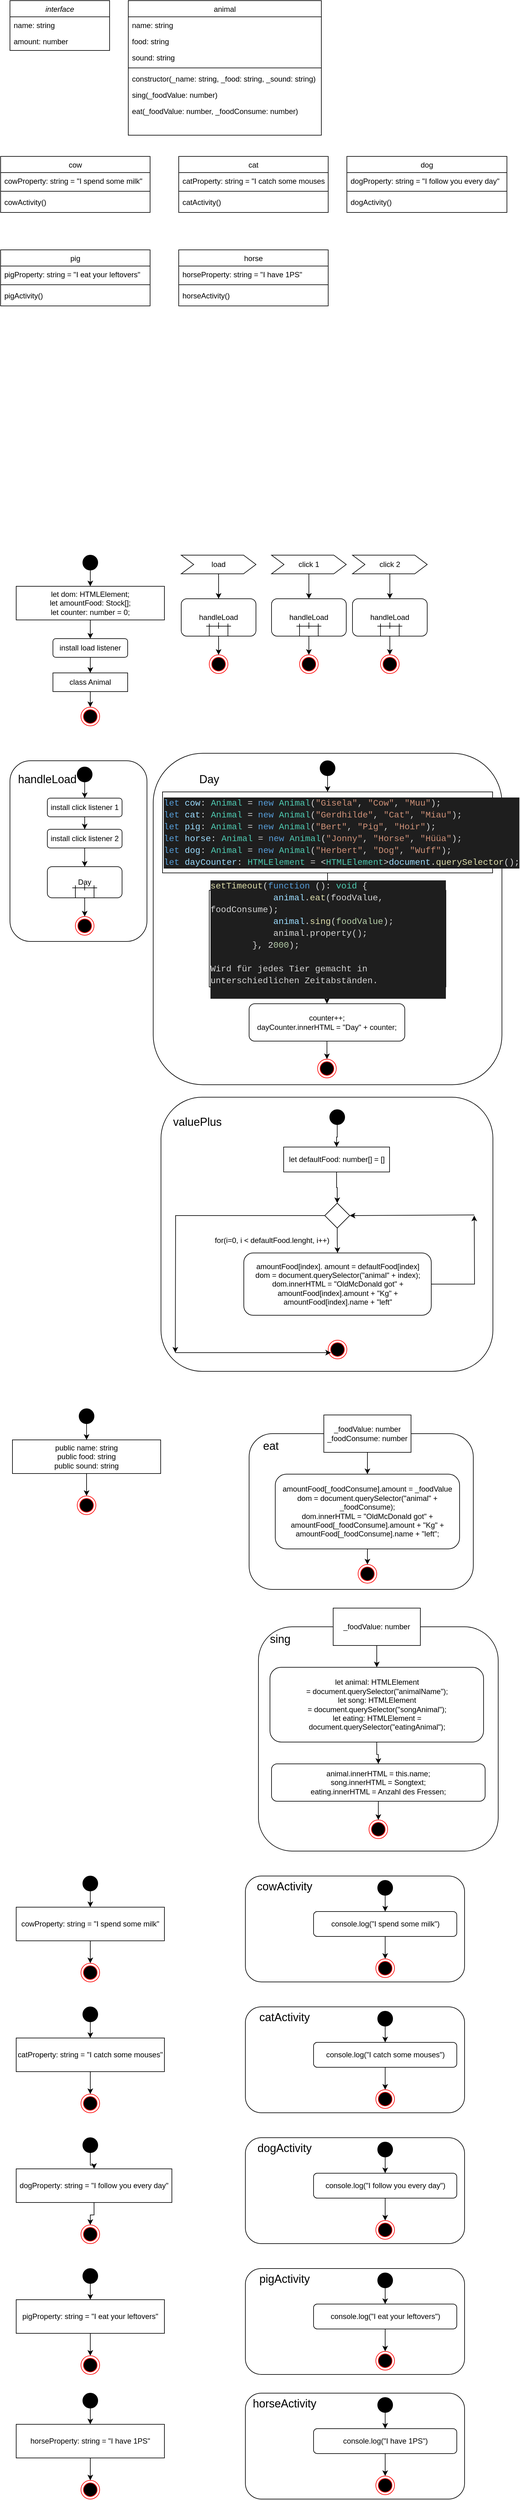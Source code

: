 <mxfile version="14.7.0" type="github">
  <diagram id="C5RBs43oDa-KdzZeNtuy" name="Page-1">
    <mxGraphModel dx="1449" dy="663" grid="1" gridSize="10" guides="1" tooltips="1" connect="1" arrows="1" fold="1" page="1" pageScale="1" pageWidth="827" pageHeight="1169" math="0" shadow="0">
      <root>
        <mxCell id="WIyWlLk6GJQsqaUBKTNV-0" />
        <mxCell id="WIyWlLk6GJQsqaUBKTNV-1" parent="WIyWlLk6GJQsqaUBKTNV-0" />
        <mxCell id="zkfFHV4jXpPFQw0GAbJ--0" value="interface" style="swimlane;fontStyle=2;align=center;verticalAlign=top;childLayout=stackLayout;horizontal=1;startSize=26;horizontalStack=0;resizeParent=1;resizeLast=0;collapsible=1;marginBottom=0;rounded=0;shadow=0;strokeWidth=1;" parent="WIyWlLk6GJQsqaUBKTNV-1" vertex="1">
          <mxGeometry x="20" y="20" width="160" height="80" as="geometry">
            <mxRectangle x="230" y="140" width="160" height="26" as="alternateBounds" />
          </mxGeometry>
        </mxCell>
        <mxCell id="zkfFHV4jXpPFQw0GAbJ--1" value="name: string" style="text;align=left;verticalAlign=top;spacingLeft=4;spacingRight=4;overflow=hidden;rotatable=0;points=[[0,0.5],[1,0.5]];portConstraint=eastwest;" parent="zkfFHV4jXpPFQw0GAbJ--0" vertex="1">
          <mxGeometry y="26" width="160" height="26" as="geometry" />
        </mxCell>
        <mxCell id="zkfFHV4jXpPFQw0GAbJ--2" value="amount: number" style="text;align=left;verticalAlign=top;spacingLeft=4;spacingRight=4;overflow=hidden;rotatable=0;points=[[0,0.5],[1,0.5]];portConstraint=eastwest;rounded=0;shadow=0;html=0;" parent="zkfFHV4jXpPFQw0GAbJ--0" vertex="1">
          <mxGeometry y="52" width="160" height="26" as="geometry" />
        </mxCell>
        <mxCell id="zkfFHV4jXpPFQw0GAbJ--17" value="animal" style="swimlane;fontStyle=0;align=center;verticalAlign=top;childLayout=stackLayout;horizontal=1;startSize=26;horizontalStack=0;resizeParent=1;resizeLast=0;collapsible=1;marginBottom=0;rounded=0;shadow=0;strokeWidth=1;" parent="WIyWlLk6GJQsqaUBKTNV-1" vertex="1">
          <mxGeometry x="210" y="20" width="310" height="216" as="geometry">
            <mxRectangle x="550" y="140" width="160" height="26" as="alternateBounds" />
          </mxGeometry>
        </mxCell>
        <mxCell id="zkfFHV4jXpPFQw0GAbJ--18" value="name: string" style="text;align=left;verticalAlign=top;spacingLeft=4;spacingRight=4;overflow=hidden;rotatable=0;points=[[0,0.5],[1,0.5]];portConstraint=eastwest;" parent="zkfFHV4jXpPFQw0GAbJ--17" vertex="1">
          <mxGeometry y="26" width="310" height="26" as="geometry" />
        </mxCell>
        <mxCell id="zkfFHV4jXpPFQw0GAbJ--19" value="food: string" style="text;align=left;verticalAlign=top;spacingLeft=4;spacingRight=4;overflow=hidden;rotatable=0;points=[[0,0.5],[1,0.5]];portConstraint=eastwest;rounded=0;shadow=0;html=0;" parent="zkfFHV4jXpPFQw0GAbJ--17" vertex="1">
          <mxGeometry y="52" width="310" height="26" as="geometry" />
        </mxCell>
        <mxCell id="zkfFHV4jXpPFQw0GAbJ--20" value="sound: string" style="text;align=left;verticalAlign=top;spacingLeft=4;spacingRight=4;overflow=hidden;rotatable=0;points=[[0,0.5],[1,0.5]];portConstraint=eastwest;rounded=0;shadow=0;html=0;" parent="zkfFHV4jXpPFQw0GAbJ--17" vertex="1">
          <mxGeometry y="78" width="310" height="26" as="geometry" />
        </mxCell>
        <mxCell id="zkfFHV4jXpPFQw0GAbJ--23" value="" style="line;html=1;strokeWidth=1;align=left;verticalAlign=middle;spacingTop=-1;spacingLeft=3;spacingRight=3;rotatable=0;labelPosition=right;points=[];portConstraint=eastwest;" parent="zkfFHV4jXpPFQw0GAbJ--17" vertex="1">
          <mxGeometry y="104" width="310" height="8" as="geometry" />
        </mxCell>
        <mxCell id="zkfFHV4jXpPFQw0GAbJ--24" value="constructor(_name: string, _food: string, _sound: string)" style="text;align=left;verticalAlign=top;spacingLeft=4;spacingRight=4;overflow=hidden;rotatable=0;points=[[0,0.5],[1,0.5]];portConstraint=eastwest;" parent="zkfFHV4jXpPFQw0GAbJ--17" vertex="1">
          <mxGeometry y="112" width="310" height="26" as="geometry" />
        </mxCell>
        <mxCell id="zkfFHV4jXpPFQw0GAbJ--25" value="sing(_foodValue: number)" style="text;align=left;verticalAlign=top;spacingLeft=4;spacingRight=4;overflow=hidden;rotatable=0;points=[[0,0.5],[1,0.5]];portConstraint=eastwest;" parent="zkfFHV4jXpPFQw0GAbJ--17" vertex="1">
          <mxGeometry y="138" width="310" height="26" as="geometry" />
        </mxCell>
        <mxCell id="T4zsYafHRAHOymSspzd6-0" value="eat(_foodValue: number, _foodConsume: number)" style="text;align=left;verticalAlign=top;spacingLeft=4;spacingRight=4;overflow=hidden;rotatable=0;points=[[0,0.5],[1,0.5]];portConstraint=eastwest;" parent="zkfFHV4jXpPFQw0GAbJ--17" vertex="1">
          <mxGeometry y="164" width="310" height="26" as="geometry" />
        </mxCell>
        <mxCell id="T4zsYafHRAHOymSspzd6-4" value="" style="edgeStyle=orthogonalEdgeStyle;rounded=0;orthogonalLoop=1;jettySize=auto;html=1;" parent="WIyWlLk6GJQsqaUBKTNV-1" source="T4zsYafHRAHOymSspzd6-2" target="T4zsYafHRAHOymSspzd6-3" edge="1">
          <mxGeometry relative="1" as="geometry" />
        </mxCell>
        <mxCell id="T4zsYafHRAHOymSspzd6-2" value="" style="ellipse;whiteSpace=wrap;html=1;aspect=fixed;fillColor=#000000;" parent="WIyWlLk6GJQsqaUBKTNV-1" vertex="1">
          <mxGeometry x="137" y="910" width="24" height="24" as="geometry" />
        </mxCell>
        <mxCell id="T4zsYafHRAHOymSspzd6-6" style="edgeStyle=orthogonalEdgeStyle;rounded=0;orthogonalLoop=1;jettySize=auto;html=1;entryX=0.5;entryY=0;entryDx=0;entryDy=0;" parent="WIyWlLk6GJQsqaUBKTNV-1" source="T4zsYafHRAHOymSspzd6-3" target="T4zsYafHRAHOymSspzd6-5" edge="1">
          <mxGeometry relative="1" as="geometry" />
        </mxCell>
        <mxCell id="T4zsYafHRAHOymSspzd6-3" value="let dom: HTMLElement;&lt;br&gt;let amountFood: Stock[];&lt;br&gt;let counter: number = 0;" style="whiteSpace=wrap;html=1;fillColor=#FFFFFF;" parent="WIyWlLk6GJQsqaUBKTNV-1" vertex="1">
          <mxGeometry x="30" y="960" width="238" height="54" as="geometry" />
        </mxCell>
        <mxCell id="T4zsYafHRAHOymSspzd6-8" style="edgeStyle=orthogonalEdgeStyle;rounded=0;orthogonalLoop=1;jettySize=auto;html=1;" parent="WIyWlLk6GJQsqaUBKTNV-1" source="T4zsYafHRAHOymSspzd6-5" target="T4zsYafHRAHOymSspzd6-7" edge="1">
          <mxGeometry relative="1" as="geometry" />
        </mxCell>
        <mxCell id="T4zsYafHRAHOymSspzd6-5" value="install load listener" style="rounded=1;whiteSpace=wrap;html=1;fillColor=#FFFFFF;" parent="WIyWlLk6GJQsqaUBKTNV-1" vertex="1">
          <mxGeometry x="89" y="1044" width="120" height="30" as="geometry" />
        </mxCell>
        <mxCell id="T4zsYafHRAHOymSspzd6-39" style="edgeStyle=orthogonalEdgeStyle;rounded=0;orthogonalLoop=1;jettySize=auto;html=1;entryX=0.5;entryY=0;entryDx=0;entryDy=0;" parent="WIyWlLk6GJQsqaUBKTNV-1" source="T4zsYafHRAHOymSspzd6-7" target="T4zsYafHRAHOymSspzd6-38" edge="1">
          <mxGeometry relative="1" as="geometry" />
        </mxCell>
        <mxCell id="T4zsYafHRAHOymSspzd6-7" value="class Animal" style="rounded=0;whiteSpace=wrap;html=1;fillColor=#FFFFFF;" parent="WIyWlLk6GJQsqaUBKTNV-1" vertex="1">
          <mxGeometry x="89" y="1099" width="120" height="30" as="geometry" />
        </mxCell>
        <mxCell id="T4zsYafHRAHOymSspzd6-19" style="edgeStyle=orthogonalEdgeStyle;rounded=0;orthogonalLoop=1;jettySize=auto;html=1;entryX=0.5;entryY=0;entryDx=0;entryDy=0;" parent="WIyWlLk6GJQsqaUBKTNV-1" source="T4zsYafHRAHOymSspzd6-9" target="T4zsYafHRAHOymSspzd6-12" edge="1">
          <mxGeometry relative="1" as="geometry" />
        </mxCell>
        <mxCell id="T4zsYafHRAHOymSspzd6-9" value="load" style="shape=step;perimeter=stepPerimeter;whiteSpace=wrap;html=1;fixedSize=1;fillColor=#FFFFFF;" parent="WIyWlLk6GJQsqaUBKTNV-1" vertex="1">
          <mxGeometry x="295" y="910" width="120" height="30" as="geometry" />
        </mxCell>
        <mxCell id="T4zsYafHRAHOymSspzd6-36" style="edgeStyle=orthogonalEdgeStyle;rounded=0;orthogonalLoop=1;jettySize=auto;html=1;" parent="WIyWlLk6GJQsqaUBKTNV-1" source="T4zsYafHRAHOymSspzd6-10" target="T4zsYafHRAHOymSspzd6-23" edge="1">
          <mxGeometry relative="1" as="geometry" />
        </mxCell>
        <mxCell id="T4zsYafHRAHOymSspzd6-10" value="click 1" style="shape=step;perimeter=stepPerimeter;whiteSpace=wrap;html=1;fixedSize=1;fillColor=#FFFFFF;" parent="WIyWlLk6GJQsqaUBKTNV-1" vertex="1">
          <mxGeometry x="440" y="910" width="120" height="30" as="geometry" />
        </mxCell>
        <mxCell id="T4zsYafHRAHOymSspzd6-37" style="edgeStyle=orthogonalEdgeStyle;rounded=0;orthogonalLoop=1;jettySize=auto;html=1;entryX=0.5;entryY=0;entryDx=0;entryDy=0;" parent="WIyWlLk6GJQsqaUBKTNV-1" source="T4zsYafHRAHOymSspzd6-11" target="T4zsYafHRAHOymSspzd6-30" edge="1">
          <mxGeometry relative="1" as="geometry" />
        </mxCell>
        <mxCell id="T4zsYafHRAHOymSspzd6-11" value="click 2" style="shape=step;perimeter=stepPerimeter;whiteSpace=wrap;html=1;fixedSize=1;fillColor=#FFFFFF;" parent="WIyWlLk6GJQsqaUBKTNV-1" vertex="1">
          <mxGeometry x="570" y="910" width="120" height="30" as="geometry" />
        </mxCell>
        <mxCell id="T4zsYafHRAHOymSspzd6-21" style="edgeStyle=orthogonalEdgeStyle;rounded=0;orthogonalLoop=1;jettySize=auto;html=1;entryX=0.5;entryY=0;entryDx=0;entryDy=0;" parent="WIyWlLk6GJQsqaUBKTNV-1" source="T4zsYafHRAHOymSspzd6-12" target="T4zsYafHRAHOymSspzd6-20" edge="1">
          <mxGeometry relative="1" as="geometry" />
        </mxCell>
        <mxCell id="T4zsYafHRAHOymSspzd6-12" value="handleLoad&lt;br&gt;" style="rounded=1;whiteSpace=wrap;html=1;fillColor=#FFFFFF;" parent="WIyWlLk6GJQsqaUBKTNV-1" vertex="1">
          <mxGeometry x="295" y="980" width="120" height="60" as="geometry" />
        </mxCell>
        <mxCell id="T4zsYafHRAHOymSspzd6-13" value="" style="line;strokeWidth=1;fillColor=none;align=left;verticalAlign=middle;spacingTop=-1;spacingLeft=3;spacingRight=3;rotatable=0;labelPosition=right;points=[];portConstraint=eastwest;flipH=1;" parent="WIyWlLk6GJQsqaUBKTNV-1" vertex="1">
          <mxGeometry x="335" y="1020" width="40" height="8" as="geometry" />
        </mxCell>
        <mxCell id="T4zsYafHRAHOymSspzd6-16" value="" style="line;strokeWidth=1;fillColor=none;align=left;verticalAlign=middle;spacingTop=-1;spacingLeft=3;spacingRight=3;rotatable=0;labelPosition=right;points=[];portConstraint=eastwest;direction=south;" parent="WIyWlLk6GJQsqaUBKTNV-1" vertex="1">
          <mxGeometry x="347.5" y="1018" width="15" height="10" as="geometry" />
        </mxCell>
        <mxCell id="T4zsYafHRAHOymSspzd6-17" value="" style="line;strokeWidth=1;fillColor=none;align=left;verticalAlign=middle;spacingTop=-1;spacingLeft=3;spacingRight=3;rotatable=0;labelPosition=right;points=[];portConstraint=eastwest;direction=south;" parent="WIyWlLk6GJQsqaUBKTNV-1" vertex="1">
          <mxGeometry x="335" y="1020" width="10" height="20" as="geometry" />
        </mxCell>
        <mxCell id="T4zsYafHRAHOymSspzd6-18" value="" style="line;strokeWidth=1;fillColor=none;align=left;verticalAlign=middle;spacingTop=-1;spacingLeft=3;spacingRight=3;rotatable=0;labelPosition=right;points=[];portConstraint=eastwest;direction=south;" parent="WIyWlLk6GJQsqaUBKTNV-1" vertex="1">
          <mxGeometry x="365" y="1020" width="10" height="20" as="geometry" />
        </mxCell>
        <mxCell id="T4zsYafHRAHOymSspzd6-20" value="" style="ellipse;html=1;shape=endState;fillColor=#000000;strokeColor=#ff0000;" parent="WIyWlLk6GJQsqaUBKTNV-1" vertex="1">
          <mxGeometry x="340" y="1070" width="30" height="30" as="geometry" />
        </mxCell>
        <mxCell id="T4zsYafHRAHOymSspzd6-22" style="edgeStyle=orthogonalEdgeStyle;rounded=0;orthogonalLoop=1;jettySize=auto;html=1;entryX=0.5;entryY=0;entryDx=0;entryDy=0;" parent="WIyWlLk6GJQsqaUBKTNV-1" source="T4zsYafHRAHOymSspzd6-23" target="T4zsYafHRAHOymSspzd6-28" edge="1">
          <mxGeometry relative="1" as="geometry" />
        </mxCell>
        <mxCell id="T4zsYafHRAHOymSspzd6-23" value="handleLoad&lt;br&gt;" style="rounded=1;whiteSpace=wrap;html=1;fillColor=#FFFFFF;" parent="WIyWlLk6GJQsqaUBKTNV-1" vertex="1">
          <mxGeometry x="440" y="980" width="120" height="60" as="geometry" />
        </mxCell>
        <mxCell id="T4zsYafHRAHOymSspzd6-24" value="" style="line;strokeWidth=1;fillColor=none;align=left;verticalAlign=middle;spacingTop=-1;spacingLeft=3;spacingRight=3;rotatable=0;labelPosition=right;points=[];portConstraint=eastwest;flipH=1;" parent="WIyWlLk6GJQsqaUBKTNV-1" vertex="1">
          <mxGeometry x="480" y="1020" width="40" height="8" as="geometry" />
        </mxCell>
        <mxCell id="T4zsYafHRAHOymSspzd6-25" value="" style="line;strokeWidth=1;fillColor=none;align=left;verticalAlign=middle;spacingTop=-1;spacingLeft=3;spacingRight=3;rotatable=0;labelPosition=right;points=[];portConstraint=eastwest;direction=south;" parent="WIyWlLk6GJQsqaUBKTNV-1" vertex="1">
          <mxGeometry x="492.5" y="1018" width="15" height="10" as="geometry" />
        </mxCell>
        <mxCell id="T4zsYafHRAHOymSspzd6-26" value="" style="line;strokeWidth=1;fillColor=none;align=left;verticalAlign=middle;spacingTop=-1;spacingLeft=3;spacingRight=3;rotatable=0;labelPosition=right;points=[];portConstraint=eastwest;direction=south;" parent="WIyWlLk6GJQsqaUBKTNV-1" vertex="1">
          <mxGeometry x="480" y="1020" width="10" height="20" as="geometry" />
        </mxCell>
        <mxCell id="T4zsYafHRAHOymSspzd6-27" value="" style="line;strokeWidth=1;fillColor=none;align=left;verticalAlign=middle;spacingTop=-1;spacingLeft=3;spacingRight=3;rotatable=0;labelPosition=right;points=[];portConstraint=eastwest;direction=south;" parent="WIyWlLk6GJQsqaUBKTNV-1" vertex="1">
          <mxGeometry x="510" y="1020" width="10" height="20" as="geometry" />
        </mxCell>
        <mxCell id="T4zsYafHRAHOymSspzd6-28" value="" style="ellipse;html=1;shape=endState;fillColor=#000000;strokeColor=#ff0000;" parent="WIyWlLk6GJQsqaUBKTNV-1" vertex="1">
          <mxGeometry x="485" y="1070" width="30" height="30" as="geometry" />
        </mxCell>
        <mxCell id="T4zsYafHRAHOymSspzd6-29" style="edgeStyle=orthogonalEdgeStyle;rounded=0;orthogonalLoop=1;jettySize=auto;html=1;entryX=0.5;entryY=0;entryDx=0;entryDy=0;" parent="WIyWlLk6GJQsqaUBKTNV-1" source="T4zsYafHRAHOymSspzd6-30" target="T4zsYafHRAHOymSspzd6-35" edge="1">
          <mxGeometry relative="1" as="geometry" />
        </mxCell>
        <mxCell id="T4zsYafHRAHOymSspzd6-30" value="handleLoad&lt;br&gt;" style="rounded=1;whiteSpace=wrap;html=1;fillColor=#FFFFFF;" parent="WIyWlLk6GJQsqaUBKTNV-1" vertex="1">
          <mxGeometry x="570" y="980" width="120" height="60" as="geometry" />
        </mxCell>
        <mxCell id="T4zsYafHRAHOymSspzd6-31" value="" style="line;strokeWidth=1;fillColor=none;align=left;verticalAlign=middle;spacingTop=-1;spacingLeft=3;spacingRight=3;rotatable=0;labelPosition=right;points=[];portConstraint=eastwest;flipH=1;" parent="WIyWlLk6GJQsqaUBKTNV-1" vertex="1">
          <mxGeometry x="610" y="1020" width="40" height="8" as="geometry" />
        </mxCell>
        <mxCell id="T4zsYafHRAHOymSspzd6-32" value="" style="line;strokeWidth=1;fillColor=none;align=left;verticalAlign=middle;spacingTop=-1;spacingLeft=3;spacingRight=3;rotatable=0;labelPosition=right;points=[];portConstraint=eastwest;direction=south;" parent="WIyWlLk6GJQsqaUBKTNV-1" vertex="1">
          <mxGeometry x="622.5" y="1018" width="15" height="10" as="geometry" />
        </mxCell>
        <mxCell id="T4zsYafHRAHOymSspzd6-33" value="" style="line;strokeWidth=1;fillColor=none;align=left;verticalAlign=middle;spacingTop=-1;spacingLeft=3;spacingRight=3;rotatable=0;labelPosition=right;points=[];portConstraint=eastwest;direction=south;" parent="WIyWlLk6GJQsqaUBKTNV-1" vertex="1">
          <mxGeometry x="610" y="1020" width="10" height="20" as="geometry" />
        </mxCell>
        <mxCell id="T4zsYafHRAHOymSspzd6-34" value="" style="line;strokeWidth=1;fillColor=none;align=left;verticalAlign=middle;spacingTop=-1;spacingLeft=3;spacingRight=3;rotatable=0;labelPosition=right;points=[];portConstraint=eastwest;direction=south;" parent="WIyWlLk6GJQsqaUBKTNV-1" vertex="1">
          <mxGeometry x="640" y="1020" width="10" height="20" as="geometry" />
        </mxCell>
        <mxCell id="T4zsYafHRAHOymSspzd6-35" value="" style="ellipse;html=1;shape=endState;fillColor=#000000;strokeColor=#ff0000;" parent="WIyWlLk6GJQsqaUBKTNV-1" vertex="1">
          <mxGeometry x="615" y="1070" width="30" height="30" as="geometry" />
        </mxCell>
        <mxCell id="T4zsYafHRAHOymSspzd6-38" value="" style="ellipse;html=1;shape=endState;fillColor=#000000;strokeColor=#ff0000;" parent="WIyWlLk6GJQsqaUBKTNV-1" vertex="1">
          <mxGeometry x="134" y="1154" width="30" height="30" as="geometry" />
        </mxCell>
        <mxCell id="T4zsYafHRAHOymSspzd6-60" value="" style="rounded=1;whiteSpace=wrap;html=1;fillColor=#FFFFFF;" parent="WIyWlLk6GJQsqaUBKTNV-1" vertex="1">
          <mxGeometry x="20" y="1240" width="220" height="290" as="geometry" />
        </mxCell>
        <mxCell id="T4zsYafHRAHOymSspzd6-61" style="edgeStyle=orthogonalEdgeStyle;rounded=0;orthogonalLoop=1;jettySize=auto;html=1;" parent="WIyWlLk6GJQsqaUBKTNV-1" source="T4zsYafHRAHOymSspzd6-62" target="T4zsYafHRAHOymSspzd6-64" edge="1">
          <mxGeometry relative="1" as="geometry" />
        </mxCell>
        <mxCell id="T4zsYafHRAHOymSspzd6-62" value="" style="ellipse;whiteSpace=wrap;html=1;aspect=fixed;fillColor=#000000;" parent="WIyWlLk6GJQsqaUBKTNV-1" vertex="1">
          <mxGeometry x="128" y="1250" width="24" height="24" as="geometry" />
        </mxCell>
        <mxCell id="T4zsYafHRAHOymSspzd6-63" style="edgeStyle=orthogonalEdgeStyle;rounded=0;orthogonalLoop=1;jettySize=auto;html=1;entryX=0.5;entryY=0;entryDx=0;entryDy=0;" parent="WIyWlLk6GJQsqaUBKTNV-1" source="T4zsYafHRAHOymSspzd6-64" target="T4zsYafHRAHOymSspzd6-67" edge="1">
          <mxGeometry relative="1" as="geometry" />
        </mxCell>
        <mxCell id="T4zsYafHRAHOymSspzd6-64" value="install click listener 1" style="rounded=1;whiteSpace=wrap;html=1;fillColor=#FFFFFF;" parent="WIyWlLk6GJQsqaUBKTNV-1" vertex="1">
          <mxGeometry x="80" y="1300" width="120" height="30" as="geometry" />
        </mxCell>
        <mxCell id="T4zsYafHRAHOymSspzd6-65" value="" style="ellipse;html=1;shape=endState;fillColor=#000000;strokeColor=#ff0000;" parent="WIyWlLk6GJQsqaUBKTNV-1" vertex="1">
          <mxGeometry x="125" y="1490" width="30" height="30" as="geometry" />
        </mxCell>
        <mxCell id="T4zsYafHRAHOymSspzd6-66" style="edgeStyle=orthogonalEdgeStyle;rounded=0;orthogonalLoop=1;jettySize=auto;html=1;entryX=0.5;entryY=0;entryDx=0;entryDy=0;" parent="WIyWlLk6GJQsqaUBKTNV-1" source="T4zsYafHRAHOymSspzd6-67" target="T4zsYafHRAHOymSspzd6-69" edge="1">
          <mxGeometry relative="1" as="geometry" />
        </mxCell>
        <mxCell id="T4zsYafHRAHOymSspzd6-67" value="install click listener 2" style="rounded=1;whiteSpace=wrap;html=1;fillColor=#FFFFFF;" parent="WIyWlLk6GJQsqaUBKTNV-1" vertex="1">
          <mxGeometry x="80" y="1350" width="120" height="30" as="geometry" />
        </mxCell>
        <mxCell id="T4zsYafHRAHOymSspzd6-68" style="edgeStyle=orthogonalEdgeStyle;rounded=0;orthogonalLoop=1;jettySize=auto;html=1;entryX=0.5;entryY=0;entryDx=0;entryDy=0;" parent="WIyWlLk6GJQsqaUBKTNV-1" source="T4zsYafHRAHOymSspzd6-69" target="T4zsYafHRAHOymSspzd6-65" edge="1">
          <mxGeometry relative="1" as="geometry" />
        </mxCell>
        <mxCell id="T4zsYafHRAHOymSspzd6-69" value="Day&lt;br&gt;" style="rounded=1;whiteSpace=wrap;html=1;fillColor=#FFFFFF;" parent="WIyWlLk6GJQsqaUBKTNV-1" vertex="1">
          <mxGeometry x="80" y="1410" width="120" height="50" as="geometry" />
        </mxCell>
        <mxCell id="T4zsYafHRAHOymSspzd6-70" value="" style="line;strokeWidth=1;fillColor=none;align=left;verticalAlign=middle;spacingTop=-1;spacingLeft=3;spacingRight=3;rotatable=0;labelPosition=right;points=[];portConstraint=eastwest;flipH=1;" parent="WIyWlLk6GJQsqaUBKTNV-1" vertex="1">
          <mxGeometry x="120" y="1440" width="40" height="8" as="geometry" />
        </mxCell>
        <mxCell id="T4zsYafHRAHOymSspzd6-71" value="" style="line;strokeWidth=1;fillColor=none;align=left;verticalAlign=middle;spacingTop=-1;spacingLeft=3;spacingRight=3;rotatable=0;labelPosition=right;points=[];portConstraint=eastwest;direction=south;" parent="WIyWlLk6GJQsqaUBKTNV-1" vertex="1">
          <mxGeometry x="132.5" y="1438" width="15" height="10" as="geometry" />
        </mxCell>
        <mxCell id="T4zsYafHRAHOymSspzd6-72" value="" style="line;strokeWidth=1;fillColor=none;align=left;verticalAlign=middle;spacingTop=-1;spacingLeft=3;spacingRight=3;rotatable=0;labelPosition=right;points=[];portConstraint=eastwest;direction=south;" parent="WIyWlLk6GJQsqaUBKTNV-1" vertex="1">
          <mxGeometry x="120" y="1440" width="10" height="20" as="geometry" />
        </mxCell>
        <mxCell id="T4zsYafHRAHOymSspzd6-73" value="" style="line;strokeWidth=1;fillColor=none;align=left;verticalAlign=middle;spacingTop=-1;spacingLeft=3;spacingRight=3;rotatable=0;labelPosition=right;points=[];portConstraint=eastwest;direction=south;" parent="WIyWlLk6GJQsqaUBKTNV-1" vertex="1">
          <mxGeometry x="150" y="1440" width="10" height="20" as="geometry" />
        </mxCell>
        <mxCell id="T4zsYafHRAHOymSspzd6-74" value="&lt;font style=&quot;font-size: 18px&quot;&gt;handleLoad&lt;/font&gt;" style="text;html=1;strokeColor=none;fillColor=none;align=center;verticalAlign=middle;whiteSpace=wrap;rounded=0;" parent="WIyWlLk6GJQsqaUBKTNV-1" vertex="1">
          <mxGeometry x="40" y="1260" width="80" height="20" as="geometry" />
        </mxCell>
        <mxCell id="T4zsYafHRAHOymSspzd6-75" value="" style="rounded=1;whiteSpace=wrap;html=1;fillColor=#FFFFFF;" parent="WIyWlLk6GJQsqaUBKTNV-1" vertex="1">
          <mxGeometry x="250" y="1228" width="560" height="532" as="geometry" />
        </mxCell>
        <mxCell id="T4zsYafHRAHOymSspzd6-76" style="edgeStyle=orthogonalEdgeStyle;rounded=0;orthogonalLoop=1;jettySize=auto;html=1;" parent="WIyWlLk6GJQsqaUBKTNV-1" source="T4zsYafHRAHOymSspzd6-77" edge="1">
          <mxGeometry relative="1" as="geometry">
            <mxPoint x="530" y="1290" as="targetPoint" />
          </mxGeometry>
        </mxCell>
        <mxCell id="T4zsYafHRAHOymSspzd6-77" value="" style="ellipse;whiteSpace=wrap;html=1;aspect=fixed;fillColor=#000000;" parent="WIyWlLk6GJQsqaUBKTNV-1" vertex="1">
          <mxGeometry x="518" y="1240" width="24" height="24" as="geometry" />
        </mxCell>
        <mxCell id="T4zsYafHRAHOymSspzd6-80" value="" style="ellipse;html=1;shape=endState;fillColor=#000000;strokeColor=#ff0000;" parent="WIyWlLk6GJQsqaUBKTNV-1" vertex="1">
          <mxGeometry x="514" y="1719" width="30" height="30" as="geometry" />
        </mxCell>
        <mxCell id="T4zsYafHRAHOymSspzd6-89" value="&lt;font style=&quot;font-size: 18px&quot;&gt;Day&lt;/font&gt;" style="text;html=1;strokeColor=none;fillColor=none;align=center;verticalAlign=middle;whiteSpace=wrap;rounded=0;" parent="WIyWlLk6GJQsqaUBKTNV-1" vertex="1">
          <mxGeometry x="300" y="1260" width="80" height="20" as="geometry" />
        </mxCell>
        <mxCell id="T4zsYafHRAHOymSspzd6-92" value="" style="edgeStyle=orthogonalEdgeStyle;rounded=0;orthogonalLoop=1;jettySize=auto;html=1;" parent="WIyWlLk6GJQsqaUBKTNV-1" source="T4zsYafHRAHOymSspzd6-90" target="T4zsYafHRAHOymSspzd6-91" edge="1">
          <mxGeometry relative="1" as="geometry" />
        </mxCell>
        <mxCell id="T4zsYafHRAHOymSspzd6-90" value="&lt;div style=&quot;color: rgb(212 , 212 , 212) ; background-color: rgb(30 , 30 , 30) ; font-family: &amp;#34;consolas&amp;#34; , &amp;#34;courier new&amp;#34; , monospace ; font-size: 14px ; line-height: 19px&quot;&gt;&lt;div&gt;&lt;span style=&quot;color: #569cd6&quot;&gt;let&lt;/span&gt;&amp;nbsp;&lt;span style=&quot;color: #9cdcfe&quot;&gt;cow&lt;/span&gt;:&amp;nbsp;&lt;span style=&quot;color: #4ec9b0&quot;&gt;Animal&lt;/span&gt;&amp;nbsp;=&amp;nbsp;&lt;span style=&quot;color: #569cd6&quot;&gt;new&lt;/span&gt;&amp;nbsp;&lt;span style=&quot;color: #4ec9b0&quot;&gt;Animal&lt;/span&gt;(&lt;span style=&quot;color: #ce9178&quot;&gt;&quot;Gisela&quot;&lt;/span&gt;,&amp;nbsp;&lt;span style=&quot;color: #ce9178&quot;&gt;&quot;Cow&quot;&lt;/span&gt;,&amp;nbsp;&lt;span style=&quot;color: #ce9178&quot;&gt;&quot;Muu&quot;&lt;/span&gt;);&lt;/div&gt;&lt;div&gt;&lt;span style=&quot;color: #569cd6&quot;&gt;let&lt;/span&gt;&amp;nbsp;&lt;span style=&quot;color: #9cdcfe&quot;&gt;cat&lt;/span&gt;:&amp;nbsp;&lt;span style=&quot;color: #4ec9b0&quot;&gt;Animal&lt;/span&gt;&amp;nbsp;=&amp;nbsp;&lt;span style=&quot;color: #569cd6&quot;&gt;new&lt;/span&gt;&amp;nbsp;&lt;span style=&quot;color: #4ec9b0&quot;&gt;Animal&lt;/span&gt;(&lt;span style=&quot;color: #ce9178&quot;&gt;&quot;Gerdhilde&quot;&lt;/span&gt;,&amp;nbsp;&lt;span style=&quot;color: #ce9178&quot;&gt;&quot;Cat&quot;&lt;/span&gt;,&amp;nbsp;&lt;span style=&quot;color: #ce9178&quot;&gt;&quot;Miau&quot;&lt;/span&gt;);&lt;/div&gt;&lt;div&gt;&lt;span style=&quot;color: #569cd6&quot;&gt;let&lt;/span&gt;&amp;nbsp;&lt;span style=&quot;color: #9cdcfe&quot;&gt;pig&lt;/span&gt;:&amp;nbsp;&lt;span style=&quot;color: #4ec9b0&quot;&gt;Animal&lt;/span&gt;&amp;nbsp;=&amp;nbsp;&lt;span style=&quot;color: #569cd6&quot;&gt;new&lt;/span&gt;&amp;nbsp;&lt;span style=&quot;color: #4ec9b0&quot;&gt;Animal&lt;/span&gt;(&lt;span style=&quot;color: #ce9178&quot;&gt;&quot;Bert&quot;&lt;/span&gt;,&amp;nbsp;&lt;span style=&quot;color: #ce9178&quot;&gt;&quot;Pig&quot;&lt;/span&gt;,&amp;nbsp;&lt;span style=&quot;color: #ce9178&quot;&gt;&quot;Hoir&quot;&lt;/span&gt;);&lt;/div&gt;&lt;div&gt;&lt;span style=&quot;color: #569cd6&quot;&gt;let&lt;/span&gt;&amp;nbsp;&lt;span style=&quot;color: #9cdcfe&quot;&gt;horse&lt;/span&gt;:&amp;nbsp;&lt;span style=&quot;color: #4ec9b0&quot;&gt;Animal&lt;/span&gt;&amp;nbsp;=&amp;nbsp;&lt;span style=&quot;color: #569cd6&quot;&gt;new&lt;/span&gt;&amp;nbsp;&lt;span style=&quot;color: #4ec9b0&quot;&gt;Animal&lt;/span&gt;(&lt;span style=&quot;color: #ce9178&quot;&gt;&quot;Jonny&quot;&lt;/span&gt;,&amp;nbsp;&lt;span style=&quot;color: #ce9178&quot;&gt;&quot;Horse&quot;&lt;/span&gt;,&amp;nbsp;&lt;span style=&quot;color: #ce9178&quot;&gt;&quot;Hüüa&quot;&lt;/span&gt;);&lt;/div&gt;&lt;div&gt;&lt;span style=&quot;color: #569cd6&quot;&gt;let&lt;/span&gt;&amp;nbsp;&lt;span style=&quot;color: #9cdcfe&quot;&gt;dog&lt;/span&gt;:&amp;nbsp;&lt;span style=&quot;color: #4ec9b0&quot;&gt;Animal&lt;/span&gt;&amp;nbsp;=&amp;nbsp;&lt;span style=&quot;color: #569cd6&quot;&gt;new&lt;/span&gt;&amp;nbsp;&lt;span style=&quot;color: #4ec9b0&quot;&gt;Animal&lt;/span&gt;(&lt;span style=&quot;color: #ce9178&quot;&gt;&quot;Herbert&quot;&lt;/span&gt;,&amp;nbsp;&lt;span style=&quot;color: #ce9178&quot;&gt;&quot;Dog&quot;&lt;/span&gt;,&amp;nbsp;&lt;span style=&quot;color: #ce9178&quot;&gt;&quot;Wuff&quot;&lt;/span&gt;);&lt;/div&gt;&lt;div&gt;&lt;span style=&quot;color: #569cd6&quot;&gt;let&lt;/span&gt;&amp;nbsp;&lt;span style=&quot;color: #9cdcfe&quot;&gt;dayCounter&lt;/span&gt;:&amp;nbsp;&lt;span style=&quot;color: #4ec9b0&quot;&gt;HTMLElement&lt;/span&gt;&amp;nbsp;=&amp;nbsp;&amp;lt;&lt;span style=&quot;color: #4ec9b0&quot;&gt;HTMLElement&lt;/span&gt;&amp;gt;&lt;span style=&quot;color: #9cdcfe&quot;&gt;document&lt;/span&gt;.&lt;span style=&quot;color: #dcdcaa&quot;&gt;querySelector&lt;/span&gt;();&lt;/div&gt;&lt;/div&gt;" style="rounded=0;whiteSpace=wrap;html=1;fillColor=#FFFFFF;align=left;" parent="WIyWlLk6GJQsqaUBKTNV-1" vertex="1">
          <mxGeometry x="265" y="1290" width="530" height="130" as="geometry" />
        </mxCell>
        <mxCell id="T4zsYafHRAHOymSspzd6-94" style="edgeStyle=orthogonalEdgeStyle;rounded=0;orthogonalLoop=1;jettySize=auto;html=1;entryX=0.5;entryY=0;entryDx=0;entryDy=0;" parent="WIyWlLk6GJQsqaUBKTNV-1" source="T4zsYafHRAHOymSspzd6-91" target="T4zsYafHRAHOymSspzd6-93" edge="1">
          <mxGeometry relative="1" as="geometry" />
        </mxCell>
        <mxCell id="T4zsYafHRAHOymSspzd6-91" value="&lt;div style=&quot;background-color: rgb(30 , 30 , 30) ; font-family: &amp;#34;consolas&amp;#34; , &amp;#34;courier new&amp;#34; , monospace ; font-size: 14px ; line-height: 19px&quot;&gt;&lt;div style=&quot;color: rgb(212 , 212 , 212)&quot;&gt;&lt;span style=&quot;color: #dcdcaa&quot;&gt;setTimeout&lt;/span&gt;(&lt;span style=&quot;color: #569cd6&quot;&gt;function&lt;/span&gt;&amp;nbsp;():&amp;nbsp;&lt;span style=&quot;color: #4ec9b0&quot;&gt;void&lt;/span&gt;&amp;nbsp;{&lt;/div&gt;&lt;div&gt;&lt;font color=&quot;#d4d4d4&quot;&gt;&amp;nbsp; &amp;nbsp; &amp;nbsp; &amp;nbsp; &amp;nbsp; &amp;nbsp; &lt;/font&gt;&lt;font color=&quot;#9cdcfe&quot;&gt;animal&lt;/font&gt;&lt;font color=&quot;#d4d4d4&quot;&gt;.&lt;/font&gt;&lt;span style=&quot;color: rgb(220 , 220 , 170)&quot;&gt;eat&lt;/span&gt;&lt;font color=&quot;#d4d4d4&quot;&gt;(foodValue, foodConsume&lt;/font&gt;&lt;font color=&quot;#d4d4d4&quot;&gt;);&lt;/font&gt;&lt;/div&gt;&lt;div&gt;&lt;span style=&quot;color: rgb(212 , 212 , 212)&quot;&gt;&amp;nbsp; &amp;nbsp; &amp;nbsp; &amp;nbsp; &amp;nbsp; &amp;nbsp; &lt;/span&gt;&lt;font color=&quot;#9cdcfe&quot;&gt;animal&lt;/font&gt;&lt;font color=&quot;#d4d4d4&quot;&gt;.&lt;/font&gt;&lt;span style=&quot;color: rgb(220 , 220 , 170)&quot;&gt;sing&lt;/span&gt;&lt;font color=&quot;#d4d4d4&quot;&gt;(&lt;/font&gt;&lt;font color=&quot;#b5cea8&quot;&gt;foodValue&lt;/font&gt;&lt;font color=&quot;#d4d4d4&quot;&gt;);&lt;/font&gt;&lt;/div&gt;&lt;div&gt;&lt;font color=&quot;#d4d4d4&quot;&gt;&amp;nbsp; &amp;nbsp; &amp;nbsp; &amp;nbsp; &amp;nbsp; &amp;nbsp; animal.property();&lt;/font&gt;&lt;/div&gt;&lt;div style=&quot;color: rgb(212 , 212 , 212)&quot;&gt;&amp;nbsp;&amp;nbsp;&amp;nbsp;&amp;nbsp;&amp;nbsp;&amp;nbsp;&amp;nbsp;&amp;nbsp;}, 2&lt;span style=&quot;color: #b5cea8&quot;&gt;000&lt;/span&gt;);&lt;/div&gt;&lt;div style=&quot;color: rgb(212 , 212 , 212)&quot;&gt;&lt;br&gt;&lt;/div&gt;&lt;div style=&quot;color: rgb(212 , 212 , 212)&quot;&gt;Wird für jedes Tier gemacht in unterschiedlichen Zeitabständen.&lt;/div&gt;&lt;div style=&quot;color: rgb(212 , 212 , 212)&quot;&gt;&lt;br&gt;&lt;/div&gt;&lt;/div&gt;" style="whiteSpace=wrap;html=1;rounded=0;align=left;fillColor=#FFFFFF;" parent="WIyWlLk6GJQsqaUBKTNV-1" vertex="1">
          <mxGeometry x="340" y="1448" width="380" height="155" as="geometry" />
        </mxCell>
        <mxCell id="T4zsYafHRAHOymSspzd6-96" style="edgeStyle=orthogonalEdgeStyle;rounded=0;orthogonalLoop=1;jettySize=auto;html=1;entryX=0.5;entryY=0;entryDx=0;entryDy=0;" parent="WIyWlLk6GJQsqaUBKTNV-1" source="T4zsYafHRAHOymSspzd6-93" target="T4zsYafHRAHOymSspzd6-80" edge="1">
          <mxGeometry relative="1" as="geometry" />
        </mxCell>
        <mxCell id="T4zsYafHRAHOymSspzd6-93" value="counter++;&lt;br&gt;dayCounter.innerHTML = &quot;Day&quot; + counter;" style="rounded=1;whiteSpace=wrap;html=1;fillColor=#FFFFFF;" parent="WIyWlLk6GJQsqaUBKTNV-1" vertex="1">
          <mxGeometry x="404" y="1630" width="250" height="60" as="geometry" />
        </mxCell>
        <mxCell id="T4zsYafHRAHOymSspzd6-117" value="" style="rounded=1;whiteSpace=wrap;html=1;fillColor=#FFFFFF;" parent="WIyWlLk6GJQsqaUBKTNV-1" vertex="1">
          <mxGeometry x="262.5" y="1780" width="533" height="440" as="geometry" />
        </mxCell>
        <mxCell id="T4zsYafHRAHOymSspzd6-118" value="&lt;span style=&quot;font-size: 18px&quot;&gt;valuePlus&lt;/span&gt;" style="text;html=1;strokeColor=none;fillColor=none;align=center;verticalAlign=middle;whiteSpace=wrap;rounded=0;" parent="WIyWlLk6GJQsqaUBKTNV-1" vertex="1">
          <mxGeometry x="280.5" y="1810" width="80" height="20" as="geometry" />
        </mxCell>
        <mxCell id="T4zsYafHRAHOymSspzd6-119" style="edgeStyle=orthogonalEdgeStyle;rounded=0;orthogonalLoop=1;jettySize=auto;html=1;entryX=0.5;entryY=0;entryDx=0;entryDy=0;" parent="WIyWlLk6GJQsqaUBKTNV-1" source="T4zsYafHRAHOymSspzd6-120" target="T4zsYafHRAHOymSspzd6-122" edge="1">
          <mxGeometry relative="1" as="geometry" />
        </mxCell>
        <mxCell id="T4zsYafHRAHOymSspzd6-120" value="" style="ellipse;whiteSpace=wrap;html=1;aspect=fixed;fillColor=#000000;" parent="WIyWlLk6GJQsqaUBKTNV-1" vertex="1">
          <mxGeometry x="533.5" y="1800" width="24" height="24" as="geometry" />
        </mxCell>
        <mxCell id="T4zsYafHRAHOymSspzd6-121" style="edgeStyle=orthogonalEdgeStyle;rounded=0;orthogonalLoop=1;jettySize=auto;html=1;entryX=0.5;entryY=0;entryDx=0;entryDy=0;" parent="WIyWlLk6GJQsqaUBKTNV-1" source="T4zsYafHRAHOymSspzd6-122" target="T4zsYafHRAHOymSspzd6-126" edge="1">
          <mxGeometry relative="1" as="geometry" />
        </mxCell>
        <mxCell id="T4zsYafHRAHOymSspzd6-122" value="let defaultFood: number[] = []" style="rounded=0;whiteSpace=wrap;html=1;fillColor=#FFFFFF;" parent="WIyWlLk6GJQsqaUBKTNV-1" vertex="1">
          <mxGeometry x="459.5" y="1860" width="170" height="40" as="geometry" />
        </mxCell>
        <mxCell id="T4zsYafHRAHOymSspzd6-123" style="edgeStyle=orthogonalEdgeStyle;rounded=0;orthogonalLoop=1;jettySize=auto;html=1;exitX=1;exitY=1;exitDx=0;exitDy=0;" parent="WIyWlLk6GJQsqaUBKTNV-1" source="T4zsYafHRAHOymSspzd6-126" edge="1">
          <mxGeometry relative="1" as="geometry">
            <mxPoint x="545.5" y="1960" as="targetPoint" />
          </mxGeometry>
        </mxCell>
        <mxCell id="T4zsYafHRAHOymSspzd6-124" style="edgeStyle=orthogonalEdgeStyle;rounded=0;orthogonalLoop=1;jettySize=auto;html=1;entryX=0.5;entryY=0;entryDx=0;entryDy=0;" parent="WIyWlLk6GJQsqaUBKTNV-1" source="T4zsYafHRAHOymSspzd6-126" target="T4zsYafHRAHOymSspzd6-128" edge="1">
          <mxGeometry relative="1" as="geometry" />
        </mxCell>
        <mxCell id="T4zsYafHRAHOymSspzd6-125" style="edgeStyle=orthogonalEdgeStyle;rounded=0;orthogonalLoop=1;jettySize=auto;html=1;" parent="WIyWlLk6GJQsqaUBKTNV-1" source="T4zsYafHRAHOymSspzd6-126" edge="1">
          <mxGeometry relative="1" as="geometry">
            <mxPoint x="285.5" y="2190" as="targetPoint" />
          </mxGeometry>
        </mxCell>
        <mxCell id="T4zsYafHRAHOymSspzd6-126" value="" style="rhombus;whiteSpace=wrap;html=1;fillColor=#FFFFFF;" parent="WIyWlLk6GJQsqaUBKTNV-1" vertex="1">
          <mxGeometry x="525.5" y="1950" width="40" height="40" as="geometry" />
        </mxCell>
        <mxCell id="T4zsYafHRAHOymSspzd6-127" style="edgeStyle=orthogonalEdgeStyle;rounded=0;orthogonalLoop=1;jettySize=auto;html=1;" parent="WIyWlLk6GJQsqaUBKTNV-1" source="T4zsYafHRAHOymSspzd6-128" edge="1">
          <mxGeometry relative="1" as="geometry">
            <mxPoint x="765.5" y="1970" as="targetPoint" />
          </mxGeometry>
        </mxCell>
        <mxCell id="T4zsYafHRAHOymSspzd6-128" value="amountFood[index]. amount = defaultFood[index]&lt;br&gt;dom = document.querySelector(&quot;animal&quot; + index);&lt;br&gt;dom.innerHTML = &quot;OldMcDonald got&quot; + amountFood[index].amount + &quot;Kg&quot; + amountFood[index].name + &quot;left&quot;" style="rounded=1;whiteSpace=wrap;html=1;fillColor=#FFFFFF;" parent="WIyWlLk6GJQsqaUBKTNV-1" vertex="1">
          <mxGeometry x="395.5" y="2030" width="301" height="100" as="geometry" />
        </mxCell>
        <mxCell id="T4zsYafHRAHOymSspzd6-129" value="" style="ellipse;html=1;shape=endState;fillColor=#000000;strokeColor=#ff0000;" parent="WIyWlLk6GJQsqaUBKTNV-1" vertex="1">
          <mxGeometry x="531" y="2170" width="30" height="30" as="geometry" />
        </mxCell>
        <mxCell id="T4zsYafHRAHOymSspzd6-130" value="" style="endArrow=classic;html=1;entryX=0.15;entryY=0.667;entryDx=0;entryDy=0;entryPerimeter=0;" parent="WIyWlLk6GJQsqaUBKTNV-1" target="T4zsYafHRAHOymSspzd6-129" edge="1">
          <mxGeometry width="50" height="50" relative="1" as="geometry">
            <mxPoint x="285.5" y="2190" as="sourcePoint" />
            <mxPoint x="555.5" y="2090" as="targetPoint" />
          </mxGeometry>
        </mxCell>
        <mxCell id="T4zsYafHRAHOymSspzd6-131" value="" style="endArrow=classic;html=1;entryX=1;entryY=0.5;entryDx=0;entryDy=0;" parent="WIyWlLk6GJQsqaUBKTNV-1" target="T4zsYafHRAHOymSspzd6-126" edge="1">
          <mxGeometry width="50" height="50" relative="1" as="geometry">
            <mxPoint x="765.5" y="1969" as="sourcePoint" />
            <mxPoint x="405.5" y="1969" as="targetPoint" />
          </mxGeometry>
        </mxCell>
        <mxCell id="T4zsYafHRAHOymSspzd6-132" value="for(i=0, i &amp;lt; defaultFood.lenght, i++)" style="text;html=1;strokeColor=none;fillColor=none;align=center;verticalAlign=middle;whiteSpace=wrap;rounded=0;" parent="WIyWlLk6GJQsqaUBKTNV-1" vertex="1">
          <mxGeometry x="335.5" y="2000" width="210" height="20" as="geometry" />
        </mxCell>
        <mxCell id="T4zsYafHRAHOymSspzd6-133" value="" style="edgeStyle=orthogonalEdgeStyle;rounded=0;orthogonalLoop=1;jettySize=auto;html=1;" parent="WIyWlLk6GJQsqaUBKTNV-1" source="T4zsYafHRAHOymSspzd6-134" target="T4zsYafHRAHOymSspzd6-136" edge="1">
          <mxGeometry relative="1" as="geometry" />
        </mxCell>
        <mxCell id="T4zsYafHRAHOymSspzd6-134" value="" style="ellipse;whiteSpace=wrap;html=1;aspect=fixed;fillColor=#000000;" parent="WIyWlLk6GJQsqaUBKTNV-1" vertex="1">
          <mxGeometry x="131" y="2280" width="24" height="24" as="geometry" />
        </mxCell>
        <mxCell id="T4zsYafHRAHOymSspzd6-143" style="edgeStyle=orthogonalEdgeStyle;rounded=0;orthogonalLoop=1;jettySize=auto;html=1;entryX=0.5;entryY=0;entryDx=0;entryDy=0;" parent="WIyWlLk6GJQsqaUBKTNV-1" source="T4zsYafHRAHOymSspzd6-136" target="T4zsYafHRAHOymSspzd6-141" edge="1">
          <mxGeometry relative="1" as="geometry" />
        </mxCell>
        <mxCell id="T4zsYafHRAHOymSspzd6-136" value="public name: string&lt;br&gt;public food: string&lt;br&gt;public sound: string" style="whiteSpace=wrap;html=1;fillColor=#FFFFFF;" parent="WIyWlLk6GJQsqaUBKTNV-1" vertex="1">
          <mxGeometry x="24" y="2330" width="238" height="54" as="geometry" />
        </mxCell>
        <mxCell id="T4zsYafHRAHOymSspzd6-141" value="" style="ellipse;html=1;shape=endState;fillColor=#000000;strokeColor=#ff0000;" parent="WIyWlLk6GJQsqaUBKTNV-1" vertex="1">
          <mxGeometry x="128" y="2420" width="30" height="30" as="geometry" />
        </mxCell>
        <mxCell id="T4zsYafHRAHOymSspzd6-151" value="" style="rounded=1;whiteSpace=wrap;html=1;fillColor=#FFFFFF;" parent="WIyWlLk6GJQsqaUBKTNV-1" vertex="1">
          <mxGeometry x="404" y="2320" width="360" height="250" as="geometry" />
        </mxCell>
        <mxCell id="T4zsYafHRAHOymSspzd6-152" style="edgeStyle=orthogonalEdgeStyle;rounded=0;orthogonalLoop=1;jettySize=auto;html=1;entryX=0.5;entryY=0;entryDx=0;entryDy=0;" parent="WIyWlLk6GJQsqaUBKTNV-1" source="T4zsYafHRAHOymSspzd6-153" target="T4zsYafHRAHOymSspzd6-156" edge="1">
          <mxGeometry relative="1" as="geometry" />
        </mxCell>
        <mxCell id="T4zsYafHRAHOymSspzd6-153" value="_foodValue: number&lt;br&gt;_foodConsume: number" style="rounded=0;whiteSpace=wrap;html=1;fillColor=#FFFFFF;" parent="WIyWlLk6GJQsqaUBKTNV-1" vertex="1">
          <mxGeometry x="524" y="2290" width="140" height="60" as="geometry" />
        </mxCell>
        <mxCell id="T4zsYafHRAHOymSspzd6-154" value="&lt;font style=&quot;font-size: 18px&quot;&gt;eat&lt;/font&gt;" style="text;html=1;strokeColor=none;fillColor=none;align=center;verticalAlign=middle;whiteSpace=wrap;rounded=0;" parent="WIyWlLk6GJQsqaUBKTNV-1" vertex="1">
          <mxGeometry x="419" y="2330" width="40" height="20" as="geometry" />
        </mxCell>
        <mxCell id="T4zsYafHRAHOymSspzd6-155" style="edgeStyle=orthogonalEdgeStyle;rounded=0;orthogonalLoop=1;jettySize=auto;html=1;entryX=0.5;entryY=0;entryDx=0;entryDy=0;" parent="WIyWlLk6GJQsqaUBKTNV-1" source="T4zsYafHRAHOymSspzd6-156" target="T4zsYafHRAHOymSspzd6-157" edge="1">
          <mxGeometry relative="1" as="geometry" />
        </mxCell>
        <mxCell id="T4zsYafHRAHOymSspzd6-156" value="amountFood[_foodConsume].amount = _foodValue&lt;br&gt;dom = document.querySelector(&quot;animal&quot; + _foodConsume);&lt;br&gt;dom.innerHTML = &quot;OldMcDonald got&quot; + amountFood[_foodConsume].amount + &quot;Kg&quot; + amountFood[_foodConsume].name + &quot;left&quot;;" style="rounded=1;whiteSpace=wrap;html=1;fillColor=#FFFFFF;" parent="WIyWlLk6GJQsqaUBKTNV-1" vertex="1">
          <mxGeometry x="446" y="2385" width="296" height="120" as="geometry" />
        </mxCell>
        <mxCell id="T4zsYafHRAHOymSspzd6-157" value="" style="ellipse;html=1;shape=endState;fillColor=#000000;strokeColor=#ff0000;" parent="WIyWlLk6GJQsqaUBKTNV-1" vertex="1">
          <mxGeometry x="579" y="2530" width="30" height="30" as="geometry" />
        </mxCell>
        <mxCell id="T4zsYafHRAHOymSspzd6-158" value="" style="rounded=1;whiteSpace=wrap;html=1;fillColor=#FFFFFF;" parent="WIyWlLk6GJQsqaUBKTNV-1" vertex="1">
          <mxGeometry x="419" y="2630" width="385" height="360" as="geometry" />
        </mxCell>
        <mxCell id="T4zsYafHRAHOymSspzd6-159" style="edgeStyle=orthogonalEdgeStyle;rounded=0;orthogonalLoop=1;jettySize=auto;html=1;entryX=0.5;entryY=0;entryDx=0;entryDy=0;" parent="WIyWlLk6GJQsqaUBKTNV-1" source="T4zsYafHRAHOymSspzd6-160" target="T4zsYafHRAHOymSspzd6-163" edge="1">
          <mxGeometry relative="1" as="geometry" />
        </mxCell>
        <mxCell id="T4zsYafHRAHOymSspzd6-160" value="_foodValue: number" style="rounded=0;whiteSpace=wrap;html=1;fillColor=#FFFFFF;" parent="WIyWlLk6GJQsqaUBKTNV-1" vertex="1">
          <mxGeometry x="539" y="2600" width="140" height="60" as="geometry" />
        </mxCell>
        <mxCell id="T4zsYafHRAHOymSspzd6-161" value="&lt;font style=&quot;font-size: 18px&quot;&gt;sing&lt;/font&gt;" style="text;html=1;strokeColor=none;fillColor=none;align=center;verticalAlign=middle;whiteSpace=wrap;rounded=0;" parent="WIyWlLk6GJQsqaUBKTNV-1" vertex="1">
          <mxGeometry x="434" y="2640" width="40" height="20" as="geometry" />
        </mxCell>
        <mxCell id="T4zsYafHRAHOymSspzd6-168" style="edgeStyle=orthogonalEdgeStyle;rounded=0;orthogonalLoop=1;jettySize=auto;html=1;entryX=0.5;entryY=0;entryDx=0;entryDy=0;" parent="WIyWlLk6GJQsqaUBKTNV-1" source="T4zsYafHRAHOymSspzd6-163" target="T4zsYafHRAHOymSspzd6-166" edge="1">
          <mxGeometry relative="1" as="geometry" />
        </mxCell>
        <mxCell id="T4zsYafHRAHOymSspzd6-163" value="&lt;div&gt;let animal: HTMLElement =&amp;nbsp;&lt;span&gt;document.querySelector(&quot;animalName&quot;);&lt;/span&gt;&lt;/div&gt;&lt;div&gt;let song: HTMLElement =&amp;nbsp;&lt;span&gt;document.querySelector(&quot;songAnimal&quot;);&lt;/span&gt;&lt;/div&gt;&lt;div&gt;let eating: HTMLElement =&lt;/div&gt;&lt;div&gt;document.querySelector(&quot;eatingAnimal&quot;);&lt;/div&gt;" style="rounded=1;whiteSpace=wrap;html=1;fillColor=#FFFFFF;" parent="WIyWlLk6GJQsqaUBKTNV-1" vertex="1">
          <mxGeometry x="437.5" y="2695" width="343" height="120" as="geometry" />
        </mxCell>
        <mxCell id="T4zsYafHRAHOymSspzd6-164" value="" style="ellipse;html=1;shape=endState;fillColor=#000000;strokeColor=#ff0000;" parent="WIyWlLk6GJQsqaUBKTNV-1" vertex="1">
          <mxGeometry x="596.5" y="2940" width="30" height="30" as="geometry" />
        </mxCell>
        <mxCell id="T4zsYafHRAHOymSspzd6-169" style="edgeStyle=orthogonalEdgeStyle;rounded=0;orthogonalLoop=1;jettySize=auto;html=1;entryX=0.5;entryY=0;entryDx=0;entryDy=0;" parent="WIyWlLk6GJQsqaUBKTNV-1" source="T4zsYafHRAHOymSspzd6-166" target="T4zsYafHRAHOymSspzd6-164" edge="1">
          <mxGeometry relative="1" as="geometry" />
        </mxCell>
        <mxCell id="T4zsYafHRAHOymSspzd6-166" value="&lt;div&gt;animal.innerHTML = this.name;&lt;/div&gt;&lt;div&gt;song.innerHTML = Songtext;&lt;/div&gt;&lt;div&gt;eating.innerHTML = Anzahl des Fressen&lt;span&gt;;&lt;/span&gt;&lt;/div&gt;" style="rounded=1;whiteSpace=wrap;html=1;fillColor=#FFFFFF;" parent="WIyWlLk6GJQsqaUBKTNV-1" vertex="1">
          <mxGeometry x="440" y="2850" width="343" height="60" as="geometry" />
        </mxCell>
        <mxCell id="tgA9xJLdbsoCeHox-Hhx-0" value="cow" style="swimlane;fontStyle=0;align=center;verticalAlign=top;childLayout=stackLayout;horizontal=1;startSize=26;horizontalStack=0;resizeParent=1;resizeLast=0;collapsible=1;marginBottom=0;rounded=0;shadow=0;strokeWidth=1;" vertex="1" parent="WIyWlLk6GJQsqaUBKTNV-1">
          <mxGeometry x="5" y="270" width="240" height="90" as="geometry">
            <mxRectangle x="550" y="140" width="160" height="26" as="alternateBounds" />
          </mxGeometry>
        </mxCell>
        <mxCell id="tgA9xJLdbsoCeHox-Hhx-1" value="cowProperty: string = &quot;I spend some milk&quot;" style="text;align=left;verticalAlign=top;spacingLeft=4;spacingRight=4;overflow=hidden;rotatable=0;points=[[0,0.5],[1,0.5]];portConstraint=eastwest;" vertex="1" parent="tgA9xJLdbsoCeHox-Hhx-0">
          <mxGeometry y="26" width="240" height="26" as="geometry" />
        </mxCell>
        <mxCell id="tgA9xJLdbsoCeHox-Hhx-4" value="" style="line;html=1;strokeWidth=1;align=left;verticalAlign=middle;spacingTop=-1;spacingLeft=3;spacingRight=3;rotatable=0;labelPosition=right;points=[];portConstraint=eastwest;" vertex="1" parent="tgA9xJLdbsoCeHox-Hhx-0">
          <mxGeometry y="52" width="240" height="8" as="geometry" />
        </mxCell>
        <mxCell id="tgA9xJLdbsoCeHox-Hhx-5" value="cowActivity()" style="text;align=left;verticalAlign=top;spacingLeft=4;spacingRight=4;overflow=hidden;rotatable=0;points=[[0,0.5],[1,0.5]];portConstraint=eastwest;" vertex="1" parent="tgA9xJLdbsoCeHox-Hhx-0">
          <mxGeometry y="60" width="240" height="26" as="geometry" />
        </mxCell>
        <mxCell id="tgA9xJLdbsoCeHox-Hhx-8" value="cat" style="swimlane;fontStyle=0;align=center;verticalAlign=top;childLayout=stackLayout;horizontal=1;startSize=26;horizontalStack=0;resizeParent=1;resizeLast=0;collapsible=1;marginBottom=0;rounded=0;shadow=0;strokeWidth=1;" vertex="1" parent="WIyWlLk6GJQsqaUBKTNV-1">
          <mxGeometry x="291" y="270" width="240" height="90" as="geometry">
            <mxRectangle x="550" y="140" width="160" height="26" as="alternateBounds" />
          </mxGeometry>
        </mxCell>
        <mxCell id="tgA9xJLdbsoCeHox-Hhx-9" value="catProperty: string = &quot;I catch some mouses&quot;" style="text;align=left;verticalAlign=top;spacingLeft=4;spacingRight=4;overflow=hidden;rotatable=0;points=[[0,0.5],[1,0.5]];portConstraint=eastwest;" vertex="1" parent="tgA9xJLdbsoCeHox-Hhx-8">
          <mxGeometry y="26" width="240" height="26" as="geometry" />
        </mxCell>
        <mxCell id="tgA9xJLdbsoCeHox-Hhx-10" value="" style="line;html=1;strokeWidth=1;align=left;verticalAlign=middle;spacingTop=-1;spacingLeft=3;spacingRight=3;rotatable=0;labelPosition=right;points=[];portConstraint=eastwest;" vertex="1" parent="tgA9xJLdbsoCeHox-Hhx-8">
          <mxGeometry y="52" width="240" height="8" as="geometry" />
        </mxCell>
        <mxCell id="tgA9xJLdbsoCeHox-Hhx-11" value="catActivity()" style="text;align=left;verticalAlign=top;spacingLeft=4;spacingRight=4;overflow=hidden;rotatable=0;points=[[0,0.5],[1,0.5]];portConstraint=eastwest;" vertex="1" parent="tgA9xJLdbsoCeHox-Hhx-8">
          <mxGeometry y="60" width="240" height="26" as="geometry" />
        </mxCell>
        <mxCell id="tgA9xJLdbsoCeHox-Hhx-16" value="pig" style="swimlane;fontStyle=0;align=center;verticalAlign=top;childLayout=stackLayout;horizontal=1;startSize=26;horizontalStack=0;resizeParent=1;resizeLast=0;collapsible=1;marginBottom=0;rounded=0;shadow=0;strokeWidth=1;" vertex="1" parent="WIyWlLk6GJQsqaUBKTNV-1">
          <mxGeometry x="5" y="420" width="240" height="90" as="geometry">
            <mxRectangle x="550" y="140" width="160" height="26" as="alternateBounds" />
          </mxGeometry>
        </mxCell>
        <mxCell id="tgA9xJLdbsoCeHox-Hhx-17" value="pigProperty: string = &quot;I eat your leftovers&quot;" style="text;align=left;verticalAlign=top;spacingLeft=4;spacingRight=4;overflow=hidden;rotatable=0;points=[[0,0.5],[1,0.5]];portConstraint=eastwest;" vertex="1" parent="tgA9xJLdbsoCeHox-Hhx-16">
          <mxGeometry y="26" width="240" height="26" as="geometry" />
        </mxCell>
        <mxCell id="tgA9xJLdbsoCeHox-Hhx-18" value="" style="line;html=1;strokeWidth=1;align=left;verticalAlign=middle;spacingTop=-1;spacingLeft=3;spacingRight=3;rotatable=0;labelPosition=right;points=[];portConstraint=eastwest;" vertex="1" parent="tgA9xJLdbsoCeHox-Hhx-16">
          <mxGeometry y="52" width="240" height="8" as="geometry" />
        </mxCell>
        <mxCell id="tgA9xJLdbsoCeHox-Hhx-19" value="pigActivity()" style="text;align=left;verticalAlign=top;spacingLeft=4;spacingRight=4;overflow=hidden;rotatable=0;points=[[0,0.5],[1,0.5]];portConstraint=eastwest;" vertex="1" parent="tgA9xJLdbsoCeHox-Hhx-16">
          <mxGeometry y="60" width="240" height="26" as="geometry" />
        </mxCell>
        <mxCell id="tgA9xJLdbsoCeHox-Hhx-20" value="horse" style="swimlane;fontStyle=0;align=center;verticalAlign=top;childLayout=stackLayout;horizontal=1;startSize=26;horizontalStack=0;resizeParent=1;resizeLast=0;collapsible=1;marginBottom=0;rounded=0;shadow=0;strokeWidth=1;" vertex="1" parent="WIyWlLk6GJQsqaUBKTNV-1">
          <mxGeometry x="291" y="420" width="240" height="90" as="geometry">
            <mxRectangle x="550" y="140" width="160" height="26" as="alternateBounds" />
          </mxGeometry>
        </mxCell>
        <mxCell id="tgA9xJLdbsoCeHox-Hhx-21" value="horseProperty: string = &quot;I have 1PS&quot;" style="text;align=left;verticalAlign=top;spacingLeft=4;spacingRight=4;overflow=hidden;rotatable=0;points=[[0,0.5],[1,0.5]];portConstraint=eastwest;" vertex="1" parent="tgA9xJLdbsoCeHox-Hhx-20">
          <mxGeometry y="26" width="240" height="26" as="geometry" />
        </mxCell>
        <mxCell id="tgA9xJLdbsoCeHox-Hhx-22" value="" style="line;html=1;strokeWidth=1;align=left;verticalAlign=middle;spacingTop=-1;spacingLeft=3;spacingRight=3;rotatable=0;labelPosition=right;points=[];portConstraint=eastwest;" vertex="1" parent="tgA9xJLdbsoCeHox-Hhx-20">
          <mxGeometry y="52" width="240" height="8" as="geometry" />
        </mxCell>
        <mxCell id="tgA9xJLdbsoCeHox-Hhx-23" value="horseActivity()" style="text;align=left;verticalAlign=top;spacingLeft=4;spacingRight=4;overflow=hidden;rotatable=0;points=[[0,0.5],[1,0.5]];portConstraint=eastwest;" vertex="1" parent="tgA9xJLdbsoCeHox-Hhx-20">
          <mxGeometry y="60" width="240" height="26" as="geometry" />
        </mxCell>
        <mxCell id="tgA9xJLdbsoCeHox-Hhx-24" value="dog" style="swimlane;fontStyle=0;align=center;verticalAlign=top;childLayout=stackLayout;horizontal=1;startSize=26;horizontalStack=0;resizeParent=1;resizeLast=0;collapsible=1;marginBottom=0;rounded=0;shadow=0;strokeWidth=1;" vertex="1" parent="WIyWlLk6GJQsqaUBKTNV-1">
          <mxGeometry x="561" y="270" width="257" height="90" as="geometry">
            <mxRectangle x="550" y="140" width="160" height="26" as="alternateBounds" />
          </mxGeometry>
        </mxCell>
        <mxCell id="tgA9xJLdbsoCeHox-Hhx-25" value="dogProperty: string = &quot;I follow you every day&quot;" style="text;align=left;verticalAlign=top;spacingLeft=4;spacingRight=4;overflow=hidden;rotatable=0;points=[[0,0.5],[1,0.5]];portConstraint=eastwest;" vertex="1" parent="tgA9xJLdbsoCeHox-Hhx-24">
          <mxGeometry y="26" width="257" height="26" as="geometry" />
        </mxCell>
        <mxCell id="tgA9xJLdbsoCeHox-Hhx-26" value="" style="line;html=1;strokeWidth=1;align=left;verticalAlign=middle;spacingTop=-1;spacingLeft=3;spacingRight=3;rotatable=0;labelPosition=right;points=[];portConstraint=eastwest;" vertex="1" parent="tgA9xJLdbsoCeHox-Hhx-24">
          <mxGeometry y="52" width="257" height="8" as="geometry" />
        </mxCell>
        <mxCell id="tgA9xJLdbsoCeHox-Hhx-27" value="dogActivity()" style="text;align=left;verticalAlign=top;spacingLeft=4;spacingRight=4;overflow=hidden;rotatable=0;points=[[0,0.5],[1,0.5]];portConstraint=eastwest;" vertex="1" parent="tgA9xJLdbsoCeHox-Hhx-24">
          <mxGeometry y="60" width="257" height="26" as="geometry" />
        </mxCell>
        <mxCell id="tgA9xJLdbsoCeHox-Hhx-28" value="" style="edgeStyle=orthogonalEdgeStyle;rounded=0;orthogonalLoop=1;jettySize=auto;html=1;" edge="1" parent="WIyWlLk6GJQsqaUBKTNV-1" source="tgA9xJLdbsoCeHox-Hhx-29" target="tgA9xJLdbsoCeHox-Hhx-31">
          <mxGeometry relative="1" as="geometry" />
        </mxCell>
        <mxCell id="tgA9xJLdbsoCeHox-Hhx-29" value="" style="ellipse;whiteSpace=wrap;html=1;aspect=fixed;fillColor=#000000;" vertex="1" parent="WIyWlLk6GJQsqaUBKTNV-1">
          <mxGeometry x="137" y="3030" width="24" height="24" as="geometry" />
        </mxCell>
        <mxCell id="tgA9xJLdbsoCeHox-Hhx-30" style="edgeStyle=orthogonalEdgeStyle;rounded=0;orthogonalLoop=1;jettySize=auto;html=1;entryX=0.5;entryY=0;entryDx=0;entryDy=0;" edge="1" parent="WIyWlLk6GJQsqaUBKTNV-1" source="tgA9xJLdbsoCeHox-Hhx-31" target="tgA9xJLdbsoCeHox-Hhx-32">
          <mxGeometry relative="1" as="geometry" />
        </mxCell>
        <mxCell id="tgA9xJLdbsoCeHox-Hhx-31" value="cowProperty: string = &quot;I spend some milk&quot;" style="whiteSpace=wrap;html=1;fillColor=#FFFFFF;" vertex="1" parent="WIyWlLk6GJQsqaUBKTNV-1">
          <mxGeometry x="30" y="3080" width="238" height="54" as="geometry" />
        </mxCell>
        <mxCell id="tgA9xJLdbsoCeHox-Hhx-32" value="" style="ellipse;html=1;shape=endState;fillColor=#000000;strokeColor=#ff0000;" vertex="1" parent="WIyWlLk6GJQsqaUBKTNV-1">
          <mxGeometry x="134" y="3170" width="30" height="30" as="geometry" />
        </mxCell>
        <mxCell id="tgA9xJLdbsoCeHox-Hhx-33" value="" style="rounded=1;whiteSpace=wrap;html=1;" vertex="1" parent="WIyWlLk6GJQsqaUBKTNV-1">
          <mxGeometry x="398" y="3030" width="352" height="170" as="geometry" />
        </mxCell>
        <mxCell id="tgA9xJLdbsoCeHox-Hhx-34" value="" style="edgeStyle=orthogonalEdgeStyle;rounded=0;orthogonalLoop=1;jettySize=auto;html=1;" edge="1" parent="WIyWlLk6GJQsqaUBKTNV-1" source="tgA9xJLdbsoCeHox-Hhx-35">
          <mxGeometry relative="1" as="geometry">
            <mxPoint x="622.5" y="3087" as="targetPoint" />
          </mxGeometry>
        </mxCell>
        <mxCell id="tgA9xJLdbsoCeHox-Hhx-35" value="" style="ellipse;whiteSpace=wrap;html=1;aspect=fixed;fillColor=#000000;" vertex="1" parent="WIyWlLk6GJQsqaUBKTNV-1">
          <mxGeometry x="610.5" y="3037" width="24" height="24" as="geometry" />
        </mxCell>
        <mxCell id="tgA9xJLdbsoCeHox-Hhx-36" style="edgeStyle=orthogonalEdgeStyle;rounded=0;orthogonalLoop=1;jettySize=auto;html=1;entryX=0.5;entryY=0;entryDx=0;entryDy=0;" edge="1" parent="WIyWlLk6GJQsqaUBKTNV-1" target="tgA9xJLdbsoCeHox-Hhx-38">
          <mxGeometry relative="1" as="geometry">
            <mxPoint x="622.5" y="3127" as="sourcePoint" />
          </mxGeometry>
        </mxCell>
        <mxCell id="tgA9xJLdbsoCeHox-Hhx-38" value="" style="ellipse;html=1;shape=endState;fillColor=#000000;strokeColor=#ff0000;" vertex="1" parent="WIyWlLk6GJQsqaUBKTNV-1">
          <mxGeometry x="607.5" y="3163" width="30" height="30" as="geometry" />
        </mxCell>
        <mxCell id="tgA9xJLdbsoCeHox-Hhx-39" value="console.log(&quot;I spend some milk&quot;)" style="rounded=1;whiteSpace=wrap;html=1;" vertex="1" parent="WIyWlLk6GJQsqaUBKTNV-1">
          <mxGeometry x="507.5" y="3087" width="230" height="40" as="geometry" />
        </mxCell>
        <mxCell id="tgA9xJLdbsoCeHox-Hhx-40" value="&lt;font style=&quot;font-size: 18px&quot;&gt;cowActivity&lt;/font&gt;" style="text;html=1;strokeColor=none;fillColor=none;align=center;verticalAlign=middle;whiteSpace=wrap;rounded=0;" vertex="1" parent="WIyWlLk6GJQsqaUBKTNV-1">
          <mxGeometry x="410.5" y="3037" width="99.5" height="20" as="geometry" />
        </mxCell>
        <mxCell id="tgA9xJLdbsoCeHox-Hhx-41" value="" style="edgeStyle=orthogonalEdgeStyle;rounded=0;orthogonalLoop=1;jettySize=auto;html=1;" edge="1" parent="WIyWlLk6GJQsqaUBKTNV-1" source="tgA9xJLdbsoCeHox-Hhx-42" target="tgA9xJLdbsoCeHox-Hhx-44">
          <mxGeometry relative="1" as="geometry" />
        </mxCell>
        <mxCell id="tgA9xJLdbsoCeHox-Hhx-42" value="" style="ellipse;whiteSpace=wrap;html=1;aspect=fixed;fillColor=#000000;" vertex="1" parent="WIyWlLk6GJQsqaUBKTNV-1">
          <mxGeometry x="137" y="3240" width="24" height="24" as="geometry" />
        </mxCell>
        <mxCell id="tgA9xJLdbsoCeHox-Hhx-43" style="edgeStyle=orthogonalEdgeStyle;rounded=0;orthogonalLoop=1;jettySize=auto;html=1;entryX=0.5;entryY=0;entryDx=0;entryDy=0;" edge="1" parent="WIyWlLk6GJQsqaUBKTNV-1" source="tgA9xJLdbsoCeHox-Hhx-44" target="tgA9xJLdbsoCeHox-Hhx-45">
          <mxGeometry relative="1" as="geometry" />
        </mxCell>
        <mxCell id="tgA9xJLdbsoCeHox-Hhx-44" value="catProperty: string = &quot;I catch some mouses&quot;" style="whiteSpace=wrap;html=1;fillColor=#FFFFFF;" vertex="1" parent="WIyWlLk6GJQsqaUBKTNV-1">
          <mxGeometry x="30" y="3290" width="238" height="54" as="geometry" />
        </mxCell>
        <mxCell id="tgA9xJLdbsoCeHox-Hhx-45" value="" style="ellipse;html=1;shape=endState;fillColor=#000000;strokeColor=#ff0000;" vertex="1" parent="WIyWlLk6GJQsqaUBKTNV-1">
          <mxGeometry x="134" y="3380" width="30" height="30" as="geometry" />
        </mxCell>
        <mxCell id="tgA9xJLdbsoCeHox-Hhx-46" value="" style="rounded=1;whiteSpace=wrap;html=1;" vertex="1" parent="WIyWlLk6GJQsqaUBKTNV-1">
          <mxGeometry x="398" y="3240" width="352" height="170" as="geometry" />
        </mxCell>
        <mxCell id="tgA9xJLdbsoCeHox-Hhx-47" value="" style="edgeStyle=orthogonalEdgeStyle;rounded=0;orthogonalLoop=1;jettySize=auto;html=1;" edge="1" parent="WIyWlLk6GJQsqaUBKTNV-1" source="tgA9xJLdbsoCeHox-Hhx-48">
          <mxGeometry relative="1" as="geometry">
            <mxPoint x="622.5" y="3297" as="targetPoint" />
          </mxGeometry>
        </mxCell>
        <mxCell id="tgA9xJLdbsoCeHox-Hhx-48" value="" style="ellipse;whiteSpace=wrap;html=1;aspect=fixed;fillColor=#000000;" vertex="1" parent="WIyWlLk6GJQsqaUBKTNV-1">
          <mxGeometry x="610.5" y="3247" width="24" height="24" as="geometry" />
        </mxCell>
        <mxCell id="tgA9xJLdbsoCeHox-Hhx-49" style="edgeStyle=orthogonalEdgeStyle;rounded=0;orthogonalLoop=1;jettySize=auto;html=1;entryX=0.5;entryY=0;entryDx=0;entryDy=0;" edge="1" parent="WIyWlLk6GJQsqaUBKTNV-1" target="tgA9xJLdbsoCeHox-Hhx-50">
          <mxGeometry relative="1" as="geometry">
            <mxPoint x="622.5" y="3337" as="sourcePoint" />
          </mxGeometry>
        </mxCell>
        <mxCell id="tgA9xJLdbsoCeHox-Hhx-50" value="" style="ellipse;html=1;shape=endState;fillColor=#000000;strokeColor=#ff0000;" vertex="1" parent="WIyWlLk6GJQsqaUBKTNV-1">
          <mxGeometry x="607.5" y="3373" width="30" height="30" as="geometry" />
        </mxCell>
        <mxCell id="tgA9xJLdbsoCeHox-Hhx-51" value="console.log(&quot;I catch some mouses&quot;)" style="rounded=1;whiteSpace=wrap;html=1;" vertex="1" parent="WIyWlLk6GJQsqaUBKTNV-1">
          <mxGeometry x="507.5" y="3297" width="230" height="40" as="geometry" />
        </mxCell>
        <mxCell id="tgA9xJLdbsoCeHox-Hhx-52" value="&lt;font style=&quot;font-size: 18px&quot;&gt;catActivity&lt;/font&gt;" style="text;html=1;strokeColor=none;fillColor=none;align=center;verticalAlign=middle;whiteSpace=wrap;rounded=0;" vertex="1" parent="WIyWlLk6GJQsqaUBKTNV-1">
          <mxGeometry x="410.5" y="3247" width="99.5" height="20" as="geometry" />
        </mxCell>
        <mxCell id="tgA9xJLdbsoCeHox-Hhx-54" value="" style="edgeStyle=orthogonalEdgeStyle;rounded=0;orthogonalLoop=1;jettySize=auto;html=1;" edge="1" parent="WIyWlLk6GJQsqaUBKTNV-1" source="tgA9xJLdbsoCeHox-Hhx-55" target="tgA9xJLdbsoCeHox-Hhx-57">
          <mxGeometry relative="1" as="geometry" />
        </mxCell>
        <mxCell id="tgA9xJLdbsoCeHox-Hhx-55" value="" style="ellipse;whiteSpace=wrap;html=1;aspect=fixed;fillColor=#000000;" vertex="1" parent="WIyWlLk6GJQsqaUBKTNV-1">
          <mxGeometry x="137" y="3450" width="24" height="24" as="geometry" />
        </mxCell>
        <mxCell id="tgA9xJLdbsoCeHox-Hhx-56" style="edgeStyle=orthogonalEdgeStyle;rounded=0;orthogonalLoop=1;jettySize=auto;html=1;entryX=0.5;entryY=0;entryDx=0;entryDy=0;" edge="1" parent="WIyWlLk6GJQsqaUBKTNV-1" source="tgA9xJLdbsoCeHox-Hhx-57" target="tgA9xJLdbsoCeHox-Hhx-58">
          <mxGeometry relative="1" as="geometry" />
        </mxCell>
        <mxCell id="tgA9xJLdbsoCeHox-Hhx-57" value="dogProperty: string = &quot;I follow you every day&quot;" style="whiteSpace=wrap;html=1;fillColor=#FFFFFF;" vertex="1" parent="WIyWlLk6GJQsqaUBKTNV-1">
          <mxGeometry x="30" y="3500" width="250" height="54" as="geometry" />
        </mxCell>
        <mxCell id="tgA9xJLdbsoCeHox-Hhx-58" value="" style="ellipse;html=1;shape=endState;fillColor=#000000;strokeColor=#ff0000;" vertex="1" parent="WIyWlLk6GJQsqaUBKTNV-1">
          <mxGeometry x="134" y="3590" width="30" height="30" as="geometry" />
        </mxCell>
        <mxCell id="tgA9xJLdbsoCeHox-Hhx-59" value="" style="rounded=1;whiteSpace=wrap;html=1;" vertex="1" parent="WIyWlLk6GJQsqaUBKTNV-1">
          <mxGeometry x="398" y="3450" width="352" height="170" as="geometry" />
        </mxCell>
        <mxCell id="tgA9xJLdbsoCeHox-Hhx-60" value="" style="edgeStyle=orthogonalEdgeStyle;rounded=0;orthogonalLoop=1;jettySize=auto;html=1;" edge="1" parent="WIyWlLk6GJQsqaUBKTNV-1" source="tgA9xJLdbsoCeHox-Hhx-61">
          <mxGeometry relative="1" as="geometry">
            <mxPoint x="622.5" y="3507" as="targetPoint" />
          </mxGeometry>
        </mxCell>
        <mxCell id="tgA9xJLdbsoCeHox-Hhx-61" value="" style="ellipse;whiteSpace=wrap;html=1;aspect=fixed;fillColor=#000000;" vertex="1" parent="WIyWlLk6GJQsqaUBKTNV-1">
          <mxGeometry x="610.5" y="3457" width="24" height="24" as="geometry" />
        </mxCell>
        <mxCell id="tgA9xJLdbsoCeHox-Hhx-62" style="edgeStyle=orthogonalEdgeStyle;rounded=0;orthogonalLoop=1;jettySize=auto;html=1;entryX=0.5;entryY=0;entryDx=0;entryDy=0;" edge="1" parent="WIyWlLk6GJQsqaUBKTNV-1" target="tgA9xJLdbsoCeHox-Hhx-63">
          <mxGeometry relative="1" as="geometry">
            <mxPoint x="622.5" y="3547" as="sourcePoint" />
          </mxGeometry>
        </mxCell>
        <mxCell id="tgA9xJLdbsoCeHox-Hhx-63" value="" style="ellipse;html=1;shape=endState;fillColor=#000000;strokeColor=#ff0000;" vertex="1" parent="WIyWlLk6GJQsqaUBKTNV-1">
          <mxGeometry x="607.5" y="3583" width="30" height="30" as="geometry" />
        </mxCell>
        <mxCell id="tgA9xJLdbsoCeHox-Hhx-64" value="console.log(&quot;I follow you every day&quot;)" style="rounded=1;whiteSpace=wrap;html=1;" vertex="1" parent="WIyWlLk6GJQsqaUBKTNV-1">
          <mxGeometry x="507.5" y="3507" width="230" height="40" as="geometry" />
        </mxCell>
        <mxCell id="tgA9xJLdbsoCeHox-Hhx-65" value="&lt;font style=&quot;font-size: 18px&quot;&gt;dogActivity&lt;/font&gt;" style="text;html=1;strokeColor=none;fillColor=none;align=center;verticalAlign=middle;whiteSpace=wrap;rounded=0;" vertex="1" parent="WIyWlLk6GJQsqaUBKTNV-1">
          <mxGeometry x="410.5" y="3457" width="99.5" height="20" as="geometry" />
        </mxCell>
        <mxCell id="tgA9xJLdbsoCeHox-Hhx-66" value="" style="edgeStyle=orthogonalEdgeStyle;rounded=0;orthogonalLoop=1;jettySize=auto;html=1;" edge="1" parent="WIyWlLk6GJQsqaUBKTNV-1" source="tgA9xJLdbsoCeHox-Hhx-67" target="tgA9xJLdbsoCeHox-Hhx-69">
          <mxGeometry relative="1" as="geometry" />
        </mxCell>
        <mxCell id="tgA9xJLdbsoCeHox-Hhx-67" value="" style="ellipse;whiteSpace=wrap;html=1;aspect=fixed;fillColor=#000000;" vertex="1" parent="WIyWlLk6GJQsqaUBKTNV-1">
          <mxGeometry x="137" y="3660" width="24" height="24" as="geometry" />
        </mxCell>
        <mxCell id="tgA9xJLdbsoCeHox-Hhx-68" style="edgeStyle=orthogonalEdgeStyle;rounded=0;orthogonalLoop=1;jettySize=auto;html=1;entryX=0.5;entryY=0;entryDx=0;entryDy=0;" edge="1" parent="WIyWlLk6GJQsqaUBKTNV-1" source="tgA9xJLdbsoCeHox-Hhx-69" target="tgA9xJLdbsoCeHox-Hhx-70">
          <mxGeometry relative="1" as="geometry" />
        </mxCell>
        <mxCell id="tgA9xJLdbsoCeHox-Hhx-69" value="pigProperty: string = &quot;I eat your leftovers&quot;" style="whiteSpace=wrap;html=1;fillColor=#FFFFFF;" vertex="1" parent="WIyWlLk6GJQsqaUBKTNV-1">
          <mxGeometry x="30" y="3710" width="238" height="54" as="geometry" />
        </mxCell>
        <mxCell id="tgA9xJLdbsoCeHox-Hhx-70" value="" style="ellipse;html=1;shape=endState;fillColor=#000000;strokeColor=#ff0000;" vertex="1" parent="WIyWlLk6GJQsqaUBKTNV-1">
          <mxGeometry x="134" y="3800" width="30" height="30" as="geometry" />
        </mxCell>
        <mxCell id="tgA9xJLdbsoCeHox-Hhx-71" value="" style="rounded=1;whiteSpace=wrap;html=1;" vertex="1" parent="WIyWlLk6GJQsqaUBKTNV-1">
          <mxGeometry x="398" y="3660" width="352" height="170" as="geometry" />
        </mxCell>
        <mxCell id="tgA9xJLdbsoCeHox-Hhx-72" value="" style="edgeStyle=orthogonalEdgeStyle;rounded=0;orthogonalLoop=1;jettySize=auto;html=1;" edge="1" parent="WIyWlLk6GJQsqaUBKTNV-1" source="tgA9xJLdbsoCeHox-Hhx-73">
          <mxGeometry relative="1" as="geometry">
            <mxPoint x="622.5" y="3717" as="targetPoint" />
          </mxGeometry>
        </mxCell>
        <mxCell id="tgA9xJLdbsoCeHox-Hhx-73" value="" style="ellipse;whiteSpace=wrap;html=1;aspect=fixed;fillColor=#000000;" vertex="1" parent="WIyWlLk6GJQsqaUBKTNV-1">
          <mxGeometry x="610.5" y="3667" width="24" height="24" as="geometry" />
        </mxCell>
        <mxCell id="tgA9xJLdbsoCeHox-Hhx-74" style="edgeStyle=orthogonalEdgeStyle;rounded=0;orthogonalLoop=1;jettySize=auto;html=1;entryX=0.5;entryY=0;entryDx=0;entryDy=0;" edge="1" parent="WIyWlLk6GJQsqaUBKTNV-1" target="tgA9xJLdbsoCeHox-Hhx-75">
          <mxGeometry relative="1" as="geometry">
            <mxPoint x="622.5" y="3757" as="sourcePoint" />
          </mxGeometry>
        </mxCell>
        <mxCell id="tgA9xJLdbsoCeHox-Hhx-75" value="" style="ellipse;html=1;shape=endState;fillColor=#000000;strokeColor=#ff0000;" vertex="1" parent="WIyWlLk6GJQsqaUBKTNV-1">
          <mxGeometry x="607.5" y="3793" width="30" height="30" as="geometry" />
        </mxCell>
        <mxCell id="tgA9xJLdbsoCeHox-Hhx-76" value="console.log(&quot;I eat your leftovers&quot;)" style="rounded=1;whiteSpace=wrap;html=1;" vertex="1" parent="WIyWlLk6GJQsqaUBKTNV-1">
          <mxGeometry x="507.5" y="3717" width="230" height="40" as="geometry" />
        </mxCell>
        <mxCell id="tgA9xJLdbsoCeHox-Hhx-77" value="&lt;font style=&quot;font-size: 18px&quot;&gt;pigActivity&lt;/font&gt;" style="text;html=1;strokeColor=none;fillColor=none;align=center;verticalAlign=middle;whiteSpace=wrap;rounded=0;" vertex="1" parent="WIyWlLk6GJQsqaUBKTNV-1">
          <mxGeometry x="410.5" y="3667" width="99.5" height="20" as="geometry" />
        </mxCell>
        <mxCell id="tgA9xJLdbsoCeHox-Hhx-78" value="" style="edgeStyle=orthogonalEdgeStyle;rounded=0;orthogonalLoop=1;jettySize=auto;html=1;" edge="1" parent="WIyWlLk6GJQsqaUBKTNV-1" source="tgA9xJLdbsoCeHox-Hhx-79" target="tgA9xJLdbsoCeHox-Hhx-81">
          <mxGeometry relative="1" as="geometry" />
        </mxCell>
        <mxCell id="tgA9xJLdbsoCeHox-Hhx-79" value="" style="ellipse;whiteSpace=wrap;html=1;aspect=fixed;fillColor=#000000;" vertex="1" parent="WIyWlLk6GJQsqaUBKTNV-1">
          <mxGeometry x="137" y="3860" width="24" height="24" as="geometry" />
        </mxCell>
        <mxCell id="tgA9xJLdbsoCeHox-Hhx-80" style="edgeStyle=orthogonalEdgeStyle;rounded=0;orthogonalLoop=1;jettySize=auto;html=1;entryX=0.5;entryY=0;entryDx=0;entryDy=0;" edge="1" parent="WIyWlLk6GJQsqaUBKTNV-1" source="tgA9xJLdbsoCeHox-Hhx-81" target="tgA9xJLdbsoCeHox-Hhx-82">
          <mxGeometry relative="1" as="geometry" />
        </mxCell>
        <mxCell id="tgA9xJLdbsoCeHox-Hhx-81" value="horseProperty: string = &quot;I have 1PS&quot;" style="whiteSpace=wrap;html=1;fillColor=#FFFFFF;" vertex="1" parent="WIyWlLk6GJQsqaUBKTNV-1">
          <mxGeometry x="30" y="3910" width="238" height="54" as="geometry" />
        </mxCell>
        <mxCell id="tgA9xJLdbsoCeHox-Hhx-82" value="" style="ellipse;html=1;shape=endState;fillColor=#000000;strokeColor=#ff0000;" vertex="1" parent="WIyWlLk6GJQsqaUBKTNV-1">
          <mxGeometry x="134" y="4000" width="30" height="30" as="geometry" />
        </mxCell>
        <mxCell id="tgA9xJLdbsoCeHox-Hhx-83" value="" style="rounded=1;whiteSpace=wrap;html=1;" vertex="1" parent="WIyWlLk6GJQsqaUBKTNV-1">
          <mxGeometry x="398" y="3860" width="352" height="170" as="geometry" />
        </mxCell>
        <mxCell id="tgA9xJLdbsoCeHox-Hhx-84" value="" style="edgeStyle=orthogonalEdgeStyle;rounded=0;orthogonalLoop=1;jettySize=auto;html=1;" edge="1" parent="WIyWlLk6GJQsqaUBKTNV-1" source="tgA9xJLdbsoCeHox-Hhx-85">
          <mxGeometry relative="1" as="geometry">
            <mxPoint x="622.5" y="3917" as="targetPoint" />
          </mxGeometry>
        </mxCell>
        <mxCell id="tgA9xJLdbsoCeHox-Hhx-85" value="" style="ellipse;whiteSpace=wrap;html=1;aspect=fixed;fillColor=#000000;" vertex="1" parent="WIyWlLk6GJQsqaUBKTNV-1">
          <mxGeometry x="610.5" y="3867" width="24" height="24" as="geometry" />
        </mxCell>
        <mxCell id="tgA9xJLdbsoCeHox-Hhx-86" style="edgeStyle=orthogonalEdgeStyle;rounded=0;orthogonalLoop=1;jettySize=auto;html=1;entryX=0.5;entryY=0;entryDx=0;entryDy=0;" edge="1" parent="WIyWlLk6GJQsqaUBKTNV-1" target="tgA9xJLdbsoCeHox-Hhx-87">
          <mxGeometry relative="1" as="geometry">
            <mxPoint x="622.5" y="3957" as="sourcePoint" />
          </mxGeometry>
        </mxCell>
        <mxCell id="tgA9xJLdbsoCeHox-Hhx-87" value="" style="ellipse;html=1;shape=endState;fillColor=#000000;strokeColor=#ff0000;" vertex="1" parent="WIyWlLk6GJQsqaUBKTNV-1">
          <mxGeometry x="607.5" y="3993" width="30" height="30" as="geometry" />
        </mxCell>
        <mxCell id="tgA9xJLdbsoCeHox-Hhx-88" value="console.log(&quot;I have 1PS&quot;)" style="rounded=1;whiteSpace=wrap;html=1;" vertex="1" parent="WIyWlLk6GJQsqaUBKTNV-1">
          <mxGeometry x="507.5" y="3917" width="230" height="40" as="geometry" />
        </mxCell>
        <mxCell id="tgA9xJLdbsoCeHox-Hhx-89" value="&lt;font style=&quot;font-size: 18px&quot;&gt;horseActivity&lt;/font&gt;" style="text;html=1;strokeColor=none;fillColor=none;align=center;verticalAlign=middle;whiteSpace=wrap;rounded=0;" vertex="1" parent="WIyWlLk6GJQsqaUBKTNV-1">
          <mxGeometry x="410.5" y="3867" width="99.5" height="20" as="geometry" />
        </mxCell>
      </root>
    </mxGraphModel>
  </diagram>
</mxfile>
